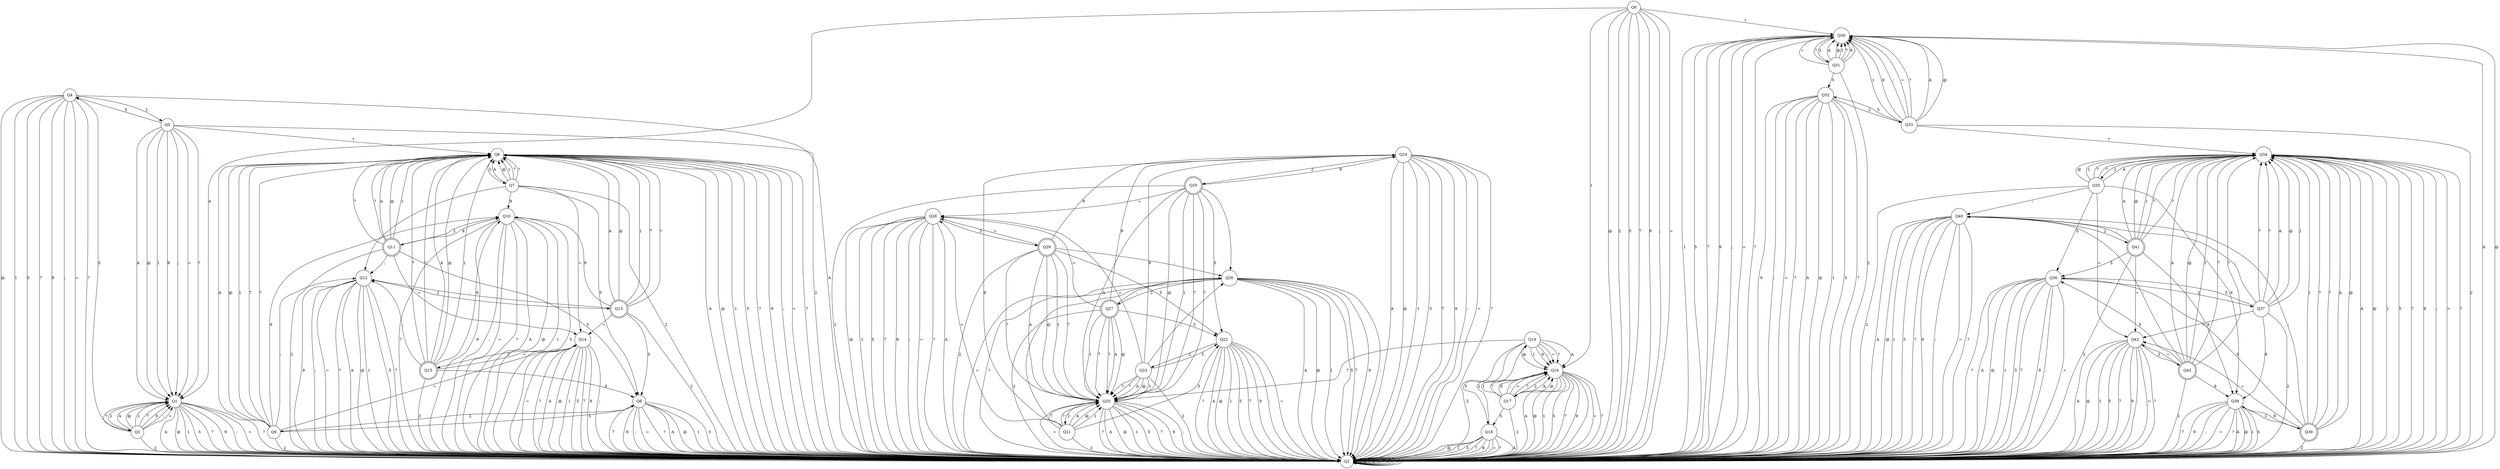 digraph re_dfa {
Q4 [shape=circle];
Q24 [shape=circle];
Q20 [shape=circle];
Q7 [shape=circle];
Q40 [shape=circle];
Q10 [shape=circle];
Q17 [shape=circle];
Q32 [shape=circle];
Q21 [shape=circle];
Q41 [shape=doublecircle];
Q42 [shape=circle];
Q27 [shape=doublecircle];
Q1 [shape=circle];
Q13 [shape=doublecircle];
Q33 [shape=circle];
Q6 [shape=circle];
Q38 [shape=circle];
Q11 [shape=doublecircle];
Q25 [shape=doublecircle];
Q0 [shape=circle];
Q37 [shape=circle];
Q19 [shape=circle];
Q39 [shape=doublecircle];
Q2 [shape=circle];
Q8 [shape=circle];
Q22 [shape=circle];
Q34 [shape=circle];
Q30 [shape=circle];
Q5 [shape=circle];
Q14 [shape=circle];
Q29 [shape=doublecircle];
Q23 [shape=circle];
Q18 [shape=circle];
Q31 [shape=circle];
Q36 [shape=circle];
Q15 [shape=doublecircle];
Q3 [shape=circle];
Q26 [shape=circle];
Q12 [shape=circle];
Q43 [shape=doublecircle];
Q16 [shape=circle];
Q9 [shape=circle];
Q28 [shape=circle];
Q35 [shape=circle];
Q4 -> Q2  [label=A];
Q4 -> Q2  [label="@"];
Q4 -> Q2  [label=1];
Q4 -> Q5  [label=2];
Q4 -> Q2  [label=5];
Q4 -> Q2  [label=7];
Q4 -> Q2  [label=9];
Q4 -> Q2  [label=";"];
Q4 -> Q2  [label="="];
Q4 -> Q2  [label="?"];
Q24 -> Q2  [label=A];
Q24 -> Q2  [label="@"];
Q24 -> Q2  [label=1];
Q24 -> Q25  [label=2];
Q24 -> Q2  [label=5];
Q24 -> Q2  [label=7];
Q24 -> Q2  [label=9];
Q24 -> Q2  [label=";"];
Q24 -> Q2  [label="="];
Q24 -> Q2  [label="?"];
Q20 -> Q2  [label=A];
Q20 -> Q2  [label="@"];
Q20 -> Q2  [label=1];
Q20 -> Q21  [label=2];
Q20 -> Q2  [label=5];
Q20 -> Q2  [label=7];
Q20 -> Q2  [label=9];
Q20 -> Q2  [label=";"];
Q20 -> Q2  [label="="];
Q20 -> Q2  [label="?"];
Q7 -> Q6  [label=A];
Q7 -> Q6  [label="@"];
Q7 -> Q6  [label=1];
Q7 -> Q2  [label=2];
Q7 -> Q8  [label=5];
Q7 -> Q6  [label=7];
Q7 -> Q10  [label=9];
Q7 -> Q12  [label=";"];
Q7 -> Q14  [label="="];
Q7 -> Q6  [label="?"];
Q40 -> Q2  [label=A];
Q40 -> Q2  [label="@"];
Q40 -> Q2  [label=1];
Q40 -> Q41  [label=2];
Q40 -> Q2  [label=5];
Q40 -> Q2  [label=7];
Q40 -> Q2  [label=9];
Q40 -> Q2  [label=";"];
Q40 -> Q2  [label="="];
Q40 -> Q2  [label="?"];
Q10 -> Q2  [label=A];
Q10 -> Q2  [label="@"];
Q10 -> Q2  [label=1];
Q10 -> Q11  [label=2];
Q10 -> Q2  [label=5];
Q10 -> Q2  [label=7];
Q10 -> Q2  [label=9];
Q10 -> Q2  [label=";"];
Q10 -> Q2  [label="="];
Q10 -> Q2  [label="?"];
Q17 -> Q16  [label=A];
Q17 -> Q16  [label="@"];
Q17 -> Q16  [label=1];
Q17 -> Q2  [label=2];
Q17 -> Q18  [label=5];
Q17 -> Q16  [label=7];
Q17 -> Q16  [label=9];
Q17 -> Q16  [label=";"];
Q17 -> Q16  [label="="];
Q17 -> Q16  [label="?"];
Q32 -> Q2  [label=A];
Q32 -> Q2  [label="@"];
Q32 -> Q2  [label=1];
Q32 -> Q33  [label=2];
Q32 -> Q2  [label=5];
Q32 -> Q2  [label=7];
Q32 -> Q2  [label=9];
Q32 -> Q2  [label=";"];
Q32 -> Q2  [label="="];
Q32 -> Q2  [label="?"];
Q21 -> Q20  [label=A];
Q21 -> Q20  [label="@"];
Q21 -> Q20  [label=1];
Q21 -> Q2  [label=2];
Q21 -> Q22  [label=5];
Q21 -> Q20  [label=7];
Q21 -> Q24  [label=9];
Q21 -> Q26  [label=";"];
Q21 -> Q28  [label="="];
Q21 -> Q20  [label="?"];
Q41 -> Q34  [label=A];
Q41 -> Q34  [label="@"];
Q41 -> Q34  [label=1];
Q41 -> Q2  [label=2];
Q41 -> Q36  [label=5];
Q41 -> Q34  [label=7];
Q41 -> Q38  [label=9];
Q41 -> Q40  [label=";"];
Q41 -> Q42  [label="="];
Q41 -> Q34  [label="?"];
Q42 -> Q2  [label=A];
Q42 -> Q2  [label="@"];
Q42 -> Q2  [label=1];
Q42 -> Q43  [label=2];
Q42 -> Q2  [label=5];
Q42 -> Q2  [label=7];
Q42 -> Q2  [label=9];
Q42 -> Q2  [label=";"];
Q42 -> Q2  [label="="];
Q42 -> Q2  [label="?"];
Q27 -> Q20  [label=A];
Q27 -> Q20  [label="@"];
Q27 -> Q20  [label=1];
Q27 -> Q2  [label=2];
Q27 -> Q22  [label=5];
Q27 -> Q20  [label=7];
Q27 -> Q24  [label=9];
Q27 -> Q26  [label=";"];
Q27 -> Q28  [label="="];
Q27 -> Q20  [label="?"];
Q1 -> Q2  [label=A];
Q1 -> Q2  [label="@"];
Q1 -> Q2  [label=1];
Q1 -> Q3  [label=2];
Q1 -> Q2  [label=5];
Q1 -> Q2  [label=7];
Q1 -> Q2  [label=9];
Q1 -> Q2  [label=";"];
Q1 -> Q2  [label="="];
Q1 -> Q2  [label="?"];
Q13 -> Q6  [label=A];
Q13 -> Q6  [label="@"];
Q13 -> Q6  [label=1];
Q13 -> Q2  [label=2];
Q13 -> Q8  [label=5];
Q13 -> Q6  [label=7];
Q13 -> Q10  [label=9];
Q13 -> Q12  [label=";"];
Q13 -> Q14  [label="="];
Q13 -> Q6  [label="?"];
Q33 -> Q30  [label=A];
Q33 -> Q30  [label="@"];
Q33 -> Q30  [label=1];
Q33 -> Q2  [label=2];
Q33 -> Q32  [label=5];
Q33 -> Q34  [label=7];
Q33 -> Q30  [label=9];
Q33 -> Q30  [label=";"];
Q33 -> Q30  [label="="];
Q33 -> Q30  [label="?"];
Q6 -> Q2  [label=A];
Q6 -> Q2  [label="@"];
Q6 -> Q2  [label=1];
Q6 -> Q7  [label=2];
Q6 -> Q2  [label=5];
Q6 -> Q2  [label=7];
Q6 -> Q2  [label=9];
Q6 -> Q2  [label=";"];
Q6 -> Q2  [label="="];
Q6 -> Q2  [label="?"];
Q38 -> Q2  [label=A];
Q38 -> Q2  [label="@"];
Q38 -> Q2  [label=1];
Q38 -> Q39  [label=2];
Q38 -> Q2  [label=5];
Q38 -> Q2  [label=7];
Q38 -> Q2  [label=9];
Q38 -> Q2  [label=";"];
Q38 -> Q2  [label="="];
Q38 -> Q2  [label="?"];
Q11 -> Q6  [label=A];
Q11 -> Q6  [label="@"];
Q11 -> Q6  [label=1];
Q11 -> Q2  [label=2];
Q11 -> Q8  [label=5];
Q11 -> Q6  [label=7];
Q11 -> Q10  [label=9];
Q11 -> Q12  [label=";"];
Q11 -> Q14  [label="="];
Q11 -> Q6  [label="?"];
Q25 -> Q20  [label=A];
Q25 -> Q20  [label="@"];
Q25 -> Q20  [label=1];
Q25 -> Q2  [label=2];
Q25 -> Q22  [label=5];
Q25 -> Q20  [label=7];
Q25 -> Q24  [label=9];
Q25 -> Q26  [label=";"];
Q25 -> Q28  [label="="];
Q25 -> Q20  [label="?"];
Q0 -> Q1  [label=A];
Q0 -> Q2  [label="@"];
Q0 -> Q16  [label=1];
Q0 -> Q2  [label=2];
Q0 -> Q2  [label=5];
Q0 -> Q2  [label=7];
Q0 -> Q2  [label=9];
Q0 -> Q2  [label=";"];
Q0 -> Q2  [label="="];
Q0 -> Q30  [label="?"];
Q37 -> Q34  [label=A];
Q37 -> Q34  [label="@"];
Q37 -> Q34  [label=1];
Q37 -> Q2  [label=2];
Q37 -> Q36  [label=5];
Q37 -> Q34  [label=7];
Q37 -> Q38  [label=9];
Q37 -> Q40  [label=";"];
Q37 -> Q42  [label="="];
Q37 -> Q34  [label="?"];
Q19 -> Q16  [label=A];
Q19 -> Q16  [label="@"];
Q19 -> Q16  [label=1];
Q19 -> Q2  [label=2];
Q19 -> Q18  [label=5];
Q19 -> Q20  [label=7];
Q19 -> Q16  [label=9];
Q19 -> Q16  [label=";"];
Q19 -> Q16  [label="="];
Q19 -> Q16  [label="?"];
Q39 -> Q34  [label=A];
Q39 -> Q34  [label="@"];
Q39 -> Q34  [label=1];
Q39 -> Q2  [label=2];
Q39 -> Q36  [label=5];
Q39 -> Q34  [label=7];
Q39 -> Q38  [label=9];
Q39 -> Q40  [label=";"];
Q39 -> Q42  [label="="];
Q39 -> Q34  [label="?"];
Q2 -> Q2  [label=A];
Q2 -> Q2  [label="@"];
Q2 -> Q2  [label=1];
Q2 -> Q2  [label=2];
Q2 -> Q2  [label=5];
Q2 -> Q2  [label=7];
Q2 -> Q2  [label=9];
Q2 -> Q2  [label=";"];
Q2 -> Q2  [label="="];
Q2 -> Q2  [label="?"];
Q8 -> Q2  [label=A];
Q8 -> Q2  [label="@"];
Q8 -> Q2  [label=1];
Q8 -> Q9  [label=2];
Q8 -> Q2  [label=5];
Q8 -> Q2  [label=7];
Q8 -> Q2  [label=9];
Q8 -> Q2  [label=";"];
Q8 -> Q2  [label="="];
Q8 -> Q2  [label="?"];
Q22 -> Q2  [label=A];
Q22 -> Q2  [label="@"];
Q22 -> Q2  [label=1];
Q22 -> Q23  [label=2];
Q22 -> Q2  [label=5];
Q22 -> Q2  [label=7];
Q22 -> Q2  [label=9];
Q22 -> Q2  [label=";"];
Q22 -> Q2  [label="="];
Q22 -> Q2  [label="?"];
Q34 -> Q2  [label=A];
Q34 -> Q2  [label="@"];
Q34 -> Q2  [label=1];
Q34 -> Q35  [label=2];
Q34 -> Q2  [label=5];
Q34 -> Q2  [label=7];
Q34 -> Q2  [label=9];
Q34 -> Q2  [label=";"];
Q34 -> Q2  [label="="];
Q34 -> Q2  [label="?"];
Q30 -> Q2  [label=A];
Q30 -> Q2  [label="@"];
Q30 -> Q2  [label=1];
Q30 -> Q31  [label=2];
Q30 -> Q2  [label=5];
Q30 -> Q2  [label=7];
Q30 -> Q2  [label=9];
Q30 -> Q2  [label=";"];
Q30 -> Q2  [label="="];
Q30 -> Q2  [label="?"];
Q5 -> Q1  [label=A];
Q5 -> Q1  [label="@"];
Q5 -> Q1  [label=1];
Q5 -> Q2  [label=2];
Q5 -> Q4  [label=5];
Q5 -> Q6  [label=7];
Q5 -> Q1  [label=9];
Q5 -> Q1  [label=";"];
Q5 -> Q1  [label="="];
Q5 -> Q1  [label="?"];
Q14 -> Q2  [label=A];
Q14 -> Q2  [label="@"];
Q14 -> Q2  [label=1];
Q14 -> Q15  [label=2];
Q14 -> Q2  [label=5];
Q14 -> Q2  [label=7];
Q14 -> Q2  [label=9];
Q14 -> Q2  [label=";"];
Q14 -> Q2  [label="="];
Q14 -> Q2  [label="?"];
Q29 -> Q20  [label=A];
Q29 -> Q20  [label="@"];
Q29 -> Q20  [label=1];
Q29 -> Q2  [label=2];
Q29 -> Q22  [label=5];
Q29 -> Q20  [label=7];
Q29 -> Q24  [label=9];
Q29 -> Q26  [label=";"];
Q29 -> Q28  [label="="];
Q29 -> Q20  [label="?"];
Q23 -> Q20  [label=A];
Q23 -> Q20  [label="@"];
Q23 -> Q20  [label=1];
Q23 -> Q2  [label=2];
Q23 -> Q22  [label=5];
Q23 -> Q20  [label=7];
Q23 -> Q24  [label=9];
Q23 -> Q26  [label=";"];
Q23 -> Q28  [label="="];
Q23 -> Q20  [label="?"];
Q18 -> Q2  [label=A];
Q18 -> Q2  [label="@"];
Q18 -> Q2  [label=1];
Q18 -> Q19  [label=2];
Q18 -> Q2  [label=5];
Q18 -> Q2  [label=7];
Q18 -> Q2  [label=9];
Q18 -> Q2  [label=";"];
Q18 -> Q2  [label="="];
Q18 -> Q2  [label="?"];
Q31 -> Q30  [label=A];
Q31 -> Q30  [label="@"];
Q31 -> Q30  [label=1];
Q31 -> Q2  [label=2];
Q31 -> Q32  [label=5];
Q31 -> Q30  [label=7];
Q31 -> Q30  [label=9];
Q31 -> Q30  [label=";"];
Q31 -> Q30  [label="="];
Q31 -> Q30  [label="?"];
Q36 -> Q2  [label=A];
Q36 -> Q2  [label="@"];
Q36 -> Q2  [label=1];
Q36 -> Q37  [label=2];
Q36 -> Q2  [label=5];
Q36 -> Q2  [label=7];
Q36 -> Q2  [label=9];
Q36 -> Q2  [label=";"];
Q36 -> Q2  [label="="];
Q36 -> Q2  [label="?"];
Q15 -> Q6  [label=A];
Q15 -> Q6  [label="@"];
Q15 -> Q6  [label=1];
Q15 -> Q2  [label=2];
Q15 -> Q8  [label=5];
Q15 -> Q6  [label=7];
Q15 -> Q10  [label=9];
Q15 -> Q12  [label=";"];
Q15 -> Q14  [label="="];
Q15 -> Q6  [label="?"];
Q3 -> Q1  [label=A];
Q3 -> Q1  [label="@"];
Q3 -> Q1  [label=1];
Q3 -> Q2  [label=2];
Q3 -> Q4  [label=5];
Q3 -> Q1  [label=7];
Q3 -> Q1  [label=9];
Q3 -> Q1  [label=";"];
Q3 -> Q1  [label="="];
Q3 -> Q1  [label="?"];
Q26 -> Q2  [label=A];
Q26 -> Q2  [label="@"];
Q26 -> Q2  [label=1];
Q26 -> Q27  [label=2];
Q26 -> Q2  [label=5];
Q26 -> Q2  [label=7];
Q26 -> Q2  [label=9];
Q26 -> Q2  [label=";"];
Q26 -> Q2  [label="="];
Q26 -> Q2  [label="?"];
Q12 -> Q2  [label=A];
Q12 -> Q2  [label="@"];
Q12 -> Q2  [label=1];
Q12 -> Q13  [label=2];
Q12 -> Q2  [label=5];
Q12 -> Q2  [label=7];
Q12 -> Q2  [label=9];
Q12 -> Q2  [label=";"];
Q12 -> Q2  [label="="];
Q12 -> Q2  [label="?"];
Q43 -> Q34  [label=A];
Q43 -> Q34  [label="@"];
Q43 -> Q34  [label=1];
Q43 -> Q2  [label=2];
Q43 -> Q36  [label=5];
Q43 -> Q34  [label=7];
Q43 -> Q38  [label=9];
Q43 -> Q40  [label=";"];
Q43 -> Q42  [label="="];
Q43 -> Q34  [label="?"];
Q16 -> Q2  [label=A];
Q16 -> Q2  [label="@"];
Q16 -> Q2  [label=1];
Q16 -> Q17  [label=2];
Q16 -> Q2  [label=5];
Q16 -> Q2  [label=7];
Q16 -> Q2  [label=9];
Q16 -> Q2  [label=";"];
Q16 -> Q2  [label="="];
Q16 -> Q2  [label="?"];
Q9 -> Q6  [label=A];
Q9 -> Q6  [label="@"];
Q9 -> Q6  [label=1];
Q9 -> Q2  [label=2];
Q9 -> Q8  [label=5];
Q9 -> Q6  [label=7];
Q9 -> Q10  [label=9];
Q9 -> Q12  [label=";"];
Q9 -> Q14  [label="="];
Q9 -> Q6  [label="?"];
Q28 -> Q2  [label=A];
Q28 -> Q2  [label="@"];
Q28 -> Q2  [label=1];
Q28 -> Q29  [label=2];
Q28 -> Q2  [label=5];
Q28 -> Q2  [label=7];
Q28 -> Q2  [label=9];
Q28 -> Q2  [label=";"];
Q28 -> Q2  [label="="];
Q28 -> Q2  [label="?"];
Q35 -> Q34  [label=A];
Q35 -> Q34  [label="@"];
Q35 -> Q34  [label=1];
Q35 -> Q2  [label=2];
Q35 -> Q36  [label=5];
Q35 -> Q34  [label=7];
Q35 -> Q38  [label=9];
Q35 -> Q40  [label=";"];
Q35 -> Q42  [label="="];
Q35 -> Q34  [label="?"];
}
